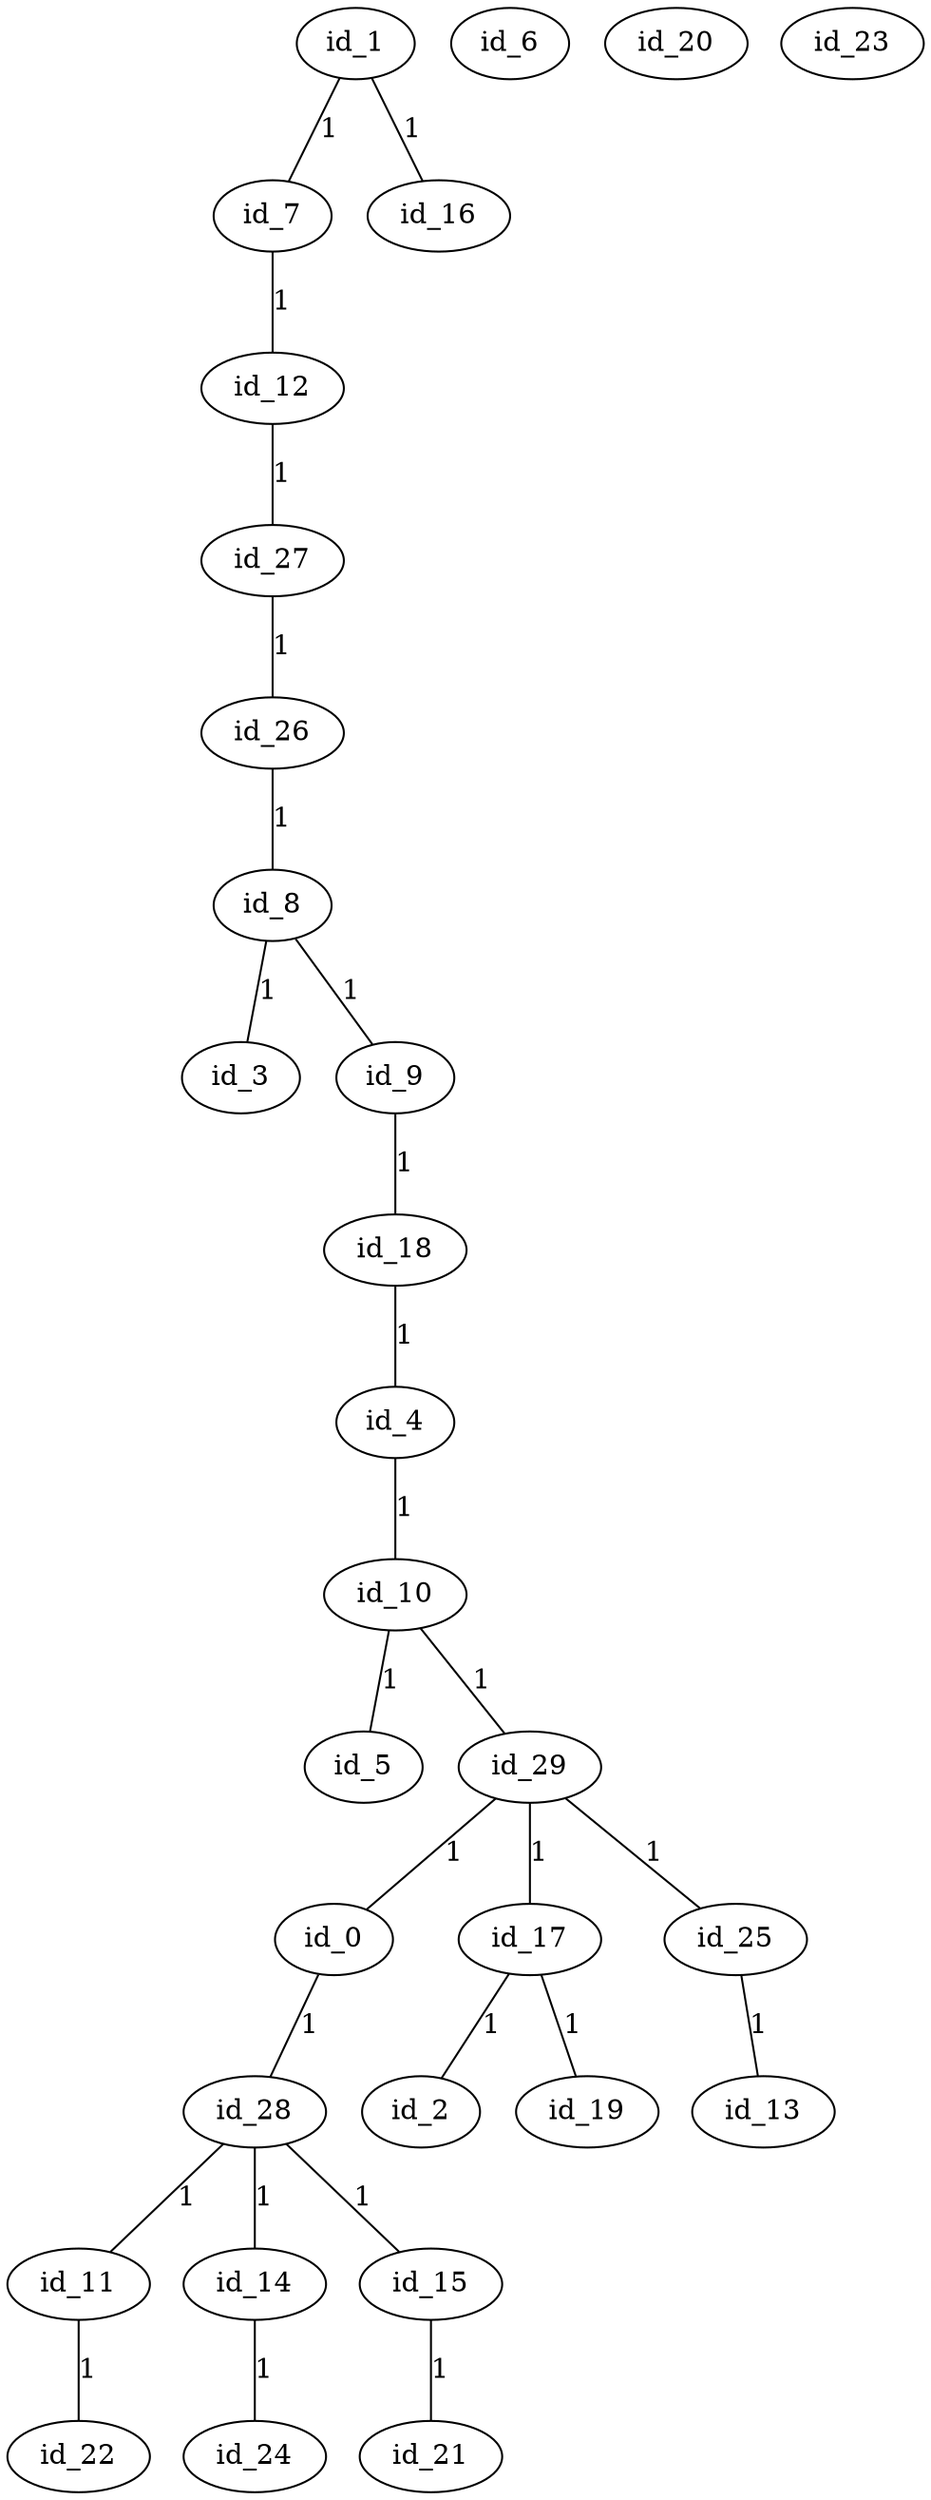 graph GR{
id_0;
id_1;
id_2;
id_3;
id_4;
id_5;
id_6;
id_7;
id_8;
id_9;
id_10;
id_11;
id_12;
id_13;
id_14;
id_15;
id_16;
id_17;
id_18;
id_19;
id_20;
id_21;
id_22;
id_23;
id_24;
id_25;
id_26;
id_27;
id_28;
id_29;
id_1--id_16[label=1];
id_1--id_7[label=1];
id_7--id_12[label=1];
id_12--id_27[label=1];
id_27--id_26[label=1];
id_26--id_8[label=1];
id_8--id_3[label=1];
id_8--id_9[label=1];
id_9--id_18[label=1];
id_18--id_4[label=1];
id_4--id_10[label=1];
id_10--id_5[label=1];
id_10--id_29[label=1];
id_29--id_0[label=1];
id_0--id_28[label=1];
id_28--id_15[label=1];
id_15--id_21[label=1];
id_28--id_14[label=1];
id_14--id_24[label=1];
id_28--id_11[label=1];
id_11--id_22[label=1];
id_29--id_17[label=1];
id_17--id_19[label=1];
id_17--id_2[label=1];
id_29--id_25[label=1];
id_25--id_13[label=1];
}